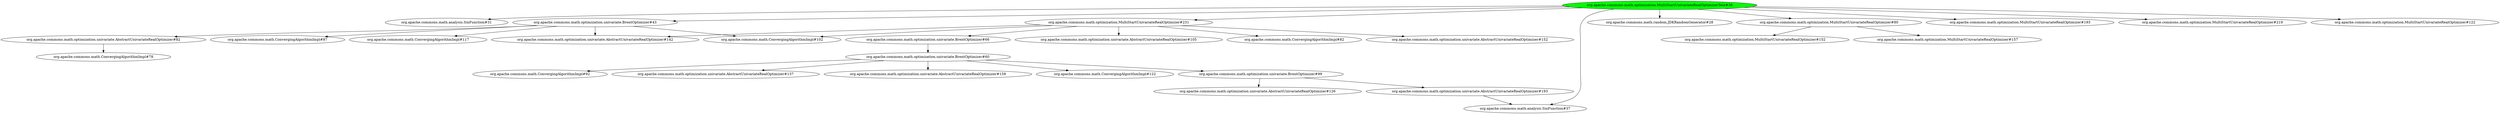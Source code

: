 digraph "cg/org.apache.commons.math.optimization.MultiStartUnivariateRealOptimizerTest#36"
{
	"org.apache.commons.math.optimization.MultiStartUnivariateRealOptimizerTest#36" [style=filled,fillcolor=green];
	"org.apache.commons.math.optimization.MultiStartUnivariateRealOptimizerTest#36" -> "org.apache.commons.math.analysis.SinFunction#31";
	"org.apache.commons.math.optimization.MultiStartUnivariateRealOptimizerTest#36" -> "org.apache.commons.math.optimization.univariate.BrentOptimizer#43";
	"org.apache.commons.math.optimization.univariate.BrentOptimizer#43" -> "org.apache.commons.math.optimization.univariate.AbstractUnivariateRealOptimizer#82";
	"org.apache.commons.math.optimization.univariate.AbstractUnivariateRealOptimizer#82" -> "org.apache.commons.math.ConvergingAlgorithmImpl#78";
	"org.apache.commons.math.optimization.univariate.BrentOptimizer#43" -> "org.apache.commons.math.optimization.univariate.AbstractUnivariateRealOptimizer#142";
	"org.apache.commons.math.optimization.univariate.BrentOptimizer#43" -> "org.apache.commons.math.ConvergingAlgorithmImpl#102";
	"org.apache.commons.math.optimization.univariate.BrentOptimizer#43" -> "org.apache.commons.math.ConvergingAlgorithmImpl#87";
	"org.apache.commons.math.optimization.univariate.BrentOptimizer#43" -> "org.apache.commons.math.ConvergingAlgorithmImpl#117";
	"org.apache.commons.math.optimization.MultiStartUnivariateRealOptimizerTest#36" -> "org.apache.commons.math.random.JDKRandomGenerator#28";
	"org.apache.commons.math.optimization.MultiStartUnivariateRealOptimizerTest#36" -> "org.apache.commons.math.optimization.MultiStartUnivariateRealOptimizer#80";
	"org.apache.commons.math.optimization.MultiStartUnivariateRealOptimizer#80" -> "org.apache.commons.math.optimization.MultiStartUnivariateRealOptimizer#152";
	"org.apache.commons.math.optimization.MultiStartUnivariateRealOptimizer#80" -> "org.apache.commons.math.optimization.MultiStartUnivariateRealOptimizer#157";
	"org.apache.commons.math.optimization.MultiStartUnivariateRealOptimizerTest#36" -> "org.apache.commons.math.optimization.MultiStartUnivariateRealOptimizer#231";
	"org.apache.commons.math.optimization.MultiStartUnivariateRealOptimizer#231" -> "org.apache.commons.math.ConvergingAlgorithmImpl#102";
	"org.apache.commons.math.optimization.MultiStartUnivariateRealOptimizer#231" -> "org.apache.commons.math.optimization.univariate.AbstractUnivariateRealOptimizer#142";
	"org.apache.commons.math.optimization.MultiStartUnivariateRealOptimizer#231" -> "org.apache.commons.math.optimization.univariate.BrentOptimizer#66";
	"org.apache.commons.math.optimization.univariate.BrentOptimizer#66" -> "org.apache.commons.math.optimization.univariate.BrentOptimizer#60";
	"org.apache.commons.math.optimization.univariate.BrentOptimizer#60" -> "org.apache.commons.math.optimization.univariate.AbstractUnivariateRealOptimizer#137";
	"org.apache.commons.math.optimization.univariate.BrentOptimizer#60" -> "org.apache.commons.math.optimization.univariate.AbstractUnivariateRealOptimizer#159";
	"org.apache.commons.math.optimization.univariate.BrentOptimizer#60" -> "org.apache.commons.math.ConvergingAlgorithmImpl#122";
	"org.apache.commons.math.optimization.univariate.BrentOptimizer#60" -> "org.apache.commons.math.ConvergingAlgorithmImpl#92";
	"org.apache.commons.math.optimization.univariate.BrentOptimizer#60" -> "org.apache.commons.math.optimization.univariate.BrentOptimizer#99";
	"org.apache.commons.math.optimization.univariate.BrentOptimizer#99" -> "org.apache.commons.math.optimization.univariate.AbstractUnivariateRealOptimizer#193";
	"org.apache.commons.math.optimization.univariate.AbstractUnivariateRealOptimizer#193" -> "org.apache.commons.math.analysis.SinFunction#37";
	"org.apache.commons.math.optimization.univariate.BrentOptimizer#99" -> "org.apache.commons.math.optimization.univariate.AbstractUnivariateRealOptimizer#126";
	"org.apache.commons.math.optimization.MultiStartUnivariateRealOptimizer#231" -> "org.apache.commons.math.optimization.univariate.AbstractUnivariateRealOptimizer#105";
	"org.apache.commons.math.optimization.MultiStartUnivariateRealOptimizer#231" -> "org.apache.commons.math.ConvergingAlgorithmImpl#82";
	"org.apache.commons.math.optimization.MultiStartUnivariateRealOptimizer#231" -> "org.apache.commons.math.optimization.univariate.AbstractUnivariateRealOptimizer#152";
	"org.apache.commons.math.optimization.MultiStartUnivariateRealOptimizerTest#36" -> "org.apache.commons.math.optimization.MultiStartUnivariateRealOptimizer#193";
	"org.apache.commons.math.optimization.MultiStartUnivariateRealOptimizerTest#36" -> "org.apache.commons.math.optimization.MultiStartUnivariateRealOptimizer#219";
	"org.apache.commons.math.optimization.MultiStartUnivariateRealOptimizerTest#36" -> "org.apache.commons.math.analysis.SinFunction#37";
	"org.apache.commons.math.optimization.MultiStartUnivariateRealOptimizerTest#36" -> "org.apache.commons.math.optimization.MultiStartUnivariateRealOptimizer#122";
}

